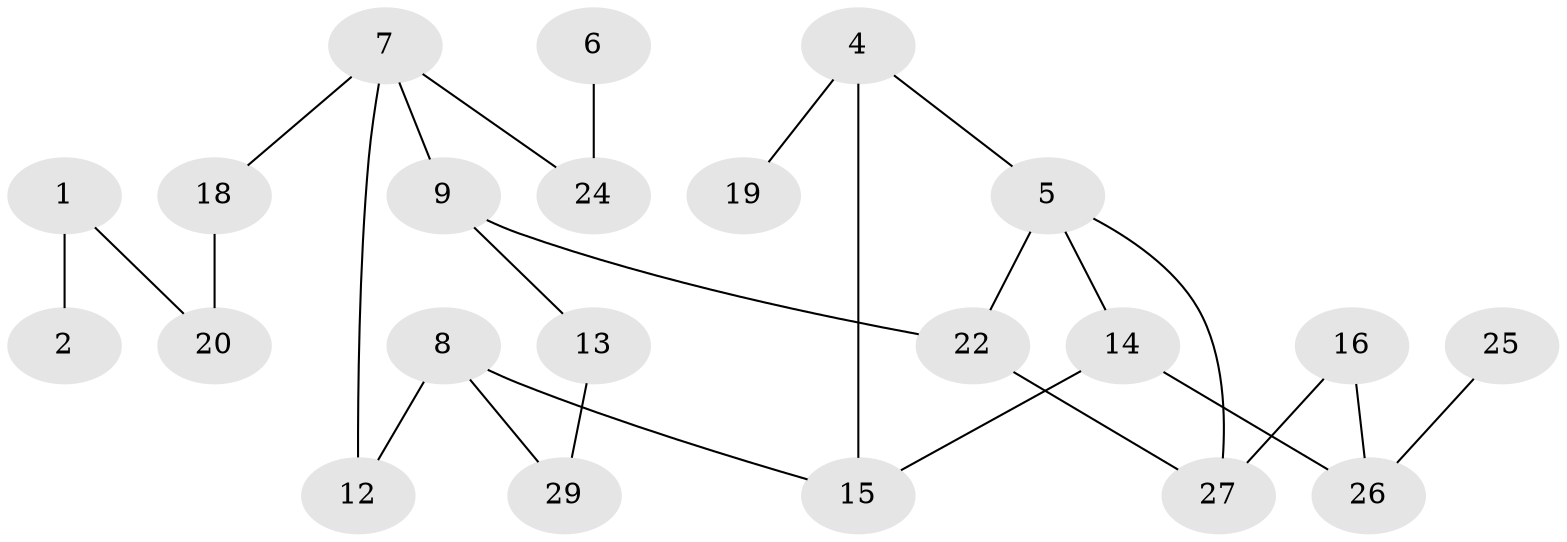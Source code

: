 // original degree distribution, {2: 0.36538461538461536, 1: 0.3076923076923077, 3: 0.15384615384615385, 4: 0.09615384615384616, 0: 0.07692307692307693}
// Generated by graph-tools (version 1.1) at 2025/33/03/09/25 02:33:34]
// undirected, 22 vertices, 26 edges
graph export_dot {
graph [start="1"]
  node [color=gray90,style=filled];
  1;
  2;
  4;
  5;
  6;
  7;
  8;
  9;
  12;
  13;
  14;
  15;
  16;
  18;
  19;
  20;
  22;
  24;
  25;
  26;
  27;
  29;
  1 -- 2 [weight=1.0];
  1 -- 20 [weight=1.0];
  4 -- 5 [weight=1.0];
  4 -- 15 [weight=1.0];
  4 -- 19 [weight=1.0];
  5 -- 14 [weight=1.0];
  5 -- 22 [weight=1.0];
  5 -- 27 [weight=1.0];
  6 -- 24 [weight=1.0];
  7 -- 9 [weight=1.0];
  7 -- 12 [weight=1.0];
  7 -- 18 [weight=1.0];
  7 -- 24 [weight=1.0];
  8 -- 12 [weight=1.0];
  8 -- 15 [weight=1.0];
  8 -- 29 [weight=1.0];
  9 -- 13 [weight=1.0];
  9 -- 22 [weight=1.0];
  13 -- 29 [weight=1.0];
  14 -- 15 [weight=1.0];
  14 -- 26 [weight=1.0];
  16 -- 26 [weight=1.0];
  16 -- 27 [weight=1.0];
  18 -- 20 [weight=1.0];
  22 -- 27 [weight=1.0];
  25 -- 26 [weight=1.0];
}
